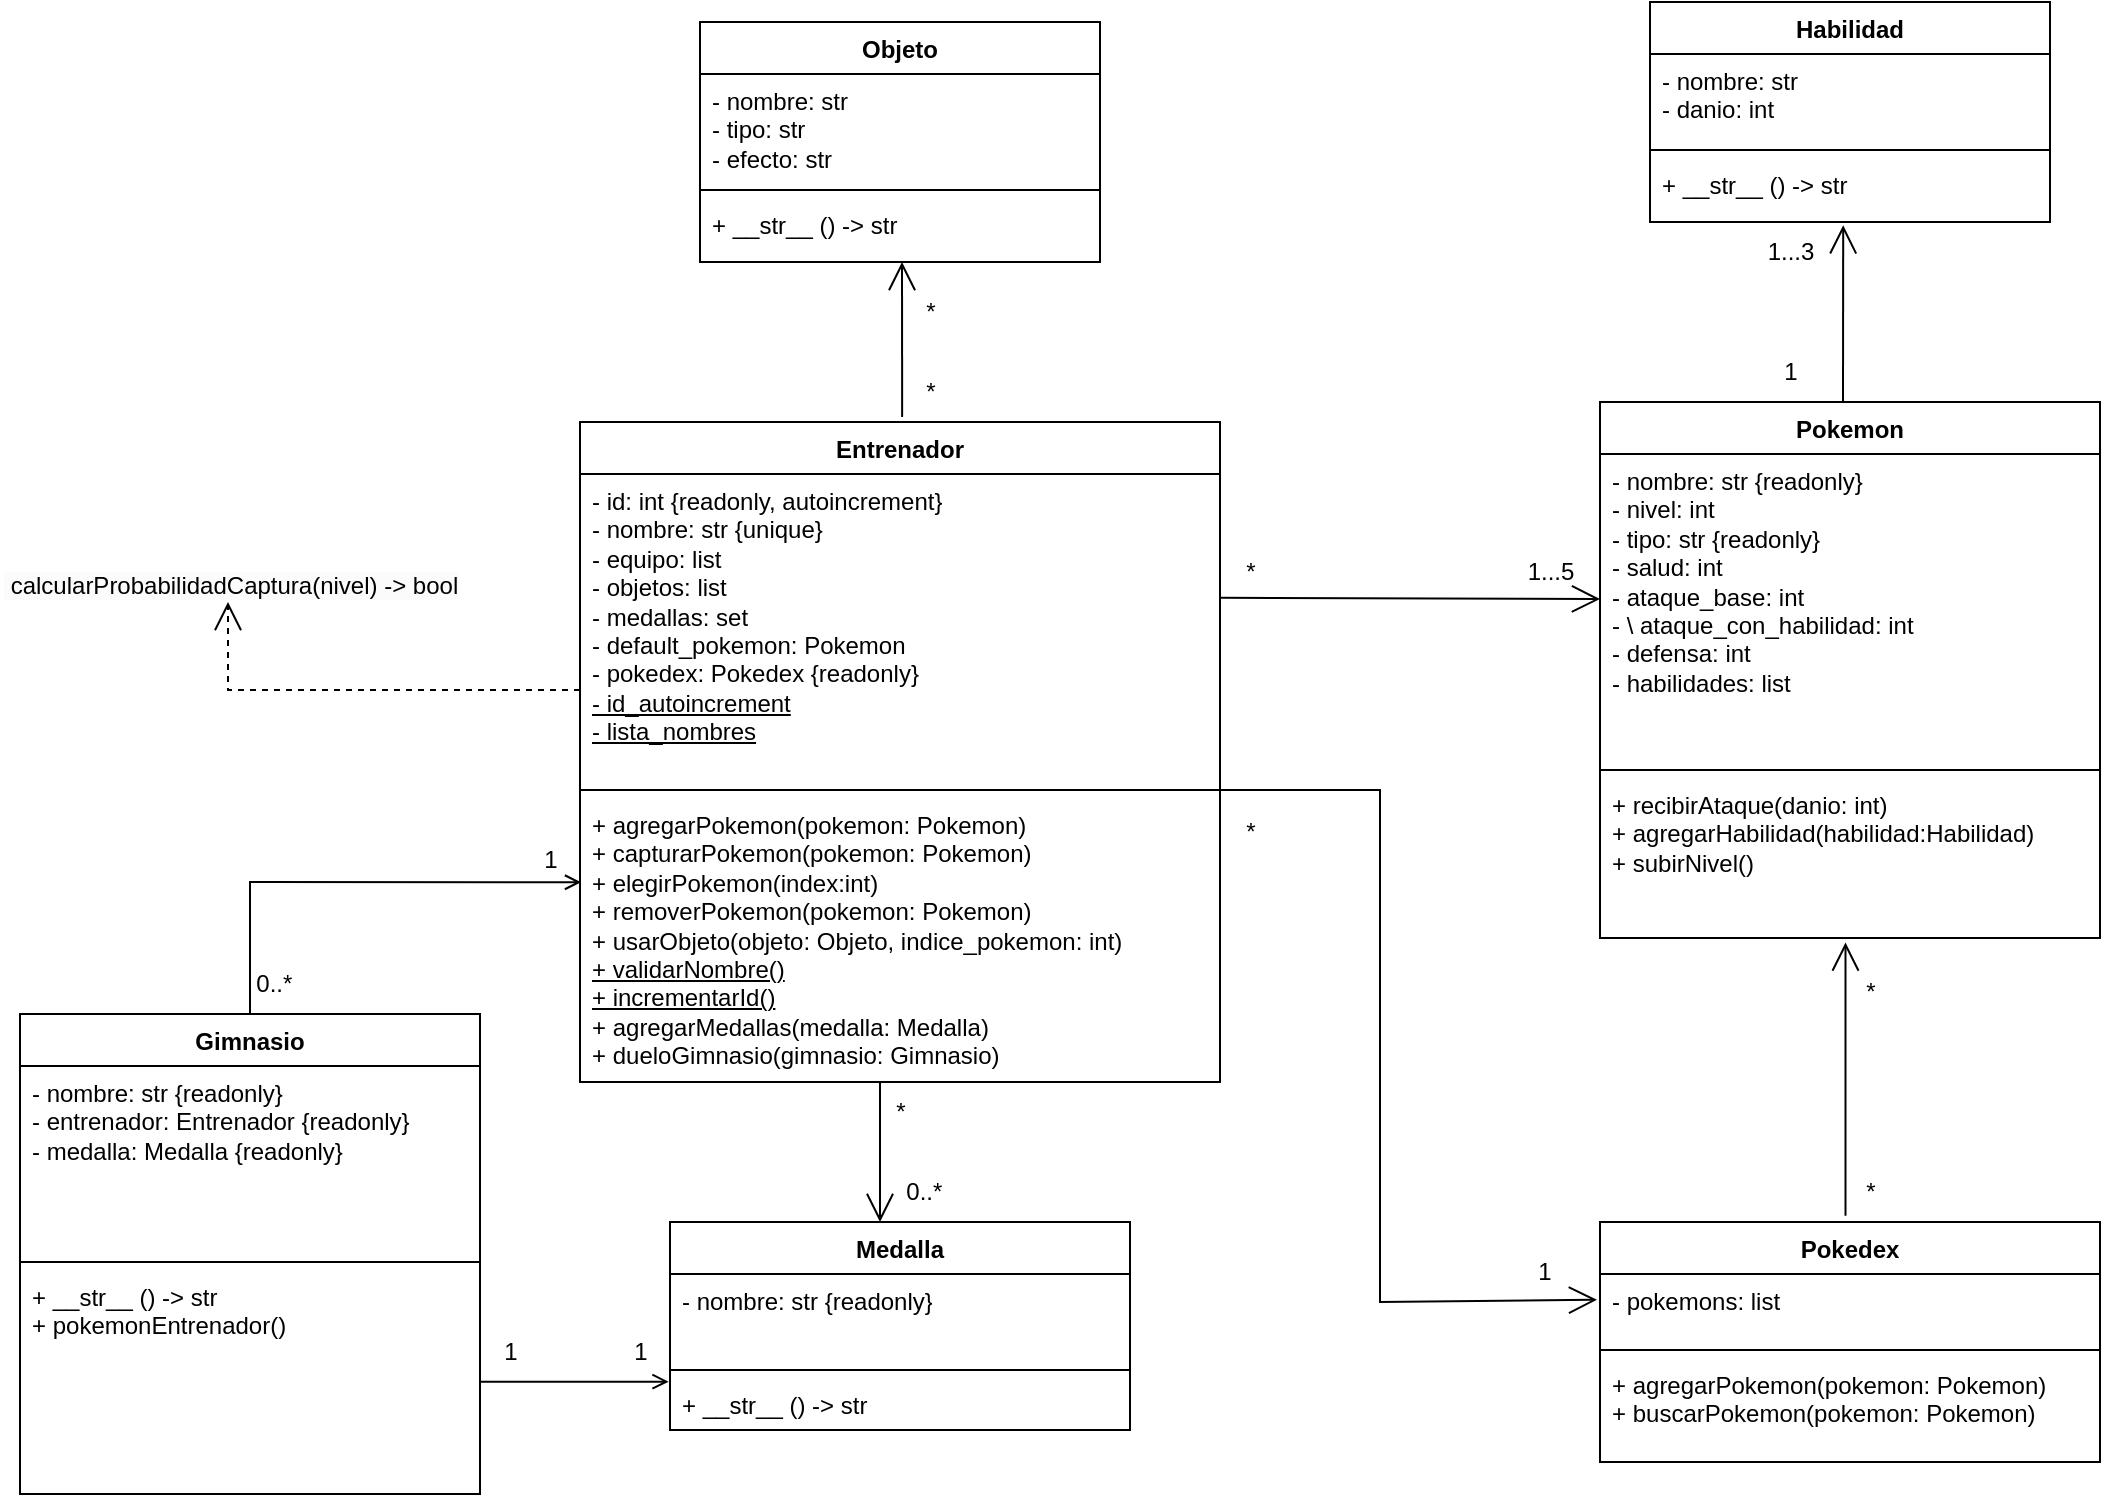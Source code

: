 <mxfile>
    <diagram name="Página-1" id="fg697A6MTHWbqzjaUPer">
        <mxGraphModel dx="614" dy="563" grid="1" gridSize="10" guides="1" tooltips="1" connect="1" arrows="1" fold="1" page="1" pageScale="1" pageWidth="827" pageHeight="1169" math="0" shadow="0">
            <root>
                <mxCell id="0"/>
                <mxCell id="1" parent="0"/>
                <mxCell id="55MPb7F4AEdg9HZ-oGf9-1" value="Entrenador" style="swimlane;fontStyle=1;align=center;verticalAlign=top;childLayout=stackLayout;horizontal=1;startSize=26;horizontalStack=0;resizeParent=1;resizeParentMax=0;resizeLast=0;collapsible=1;marginBottom=0;whiteSpace=wrap;html=1;" parent="1" vertex="1">
                    <mxGeometry x="330" y="350" width="320" height="330" as="geometry"/>
                </mxCell>
                <mxCell id="55MPb7F4AEdg9HZ-oGf9-2" value="- id: int {readonly, autoincrement}&lt;div&gt;- nombre: str {unique}&lt;/div&gt;&lt;div&gt;- equipo: list&lt;/div&gt;&lt;div&gt;- objetos: list&lt;/div&gt;&lt;div&gt;- medallas: set&lt;/div&gt;&lt;div&gt;- default_pokemon: Pokemon&lt;/div&gt;&lt;div&gt;- pokedex: Pokedex {readonly}&lt;br&gt;&lt;div&gt;&lt;u&gt;- id_autoincrement&lt;/u&gt;&lt;/div&gt;&lt;/div&gt;&lt;div&gt;&lt;u&gt;- lista_nombres&lt;/u&gt;&lt;/div&gt;&lt;div&gt;&lt;u&gt;&lt;br&gt;&lt;/u&gt;&lt;/div&gt;" style="text;strokeColor=none;fillColor=none;align=left;verticalAlign=top;spacingLeft=4;spacingRight=4;overflow=hidden;rotatable=0;points=[[0,0.5],[1,0.5]];portConstraint=eastwest;whiteSpace=wrap;html=1;" parent="55MPb7F4AEdg9HZ-oGf9-1" vertex="1">
                    <mxGeometry y="26" width="320" height="154" as="geometry"/>
                </mxCell>
                <mxCell id="55MPb7F4AEdg9HZ-oGf9-3" value="" style="line;strokeWidth=1;fillColor=none;align=left;verticalAlign=middle;spacingTop=-1;spacingLeft=3;spacingRight=3;rotatable=0;labelPosition=right;points=[];portConstraint=eastwest;strokeColor=inherit;" parent="55MPb7F4AEdg9HZ-oGf9-1" vertex="1">
                    <mxGeometry y="180" width="320" height="8" as="geometry"/>
                </mxCell>
                <mxCell id="55MPb7F4AEdg9HZ-oGf9-4" value="+ agregarPokemon(pokemon: Pokemon)&lt;div&gt;+ capturarPokemon(pokemon: Pokemon)&lt;br&gt;&lt;div&gt;+ elegirPokemon(index:int)&lt;/div&gt;&lt;div&gt;+ removerPokemon(pokemon: Pokemon)&lt;/div&gt;&lt;div&gt;+ usarObjeto(objeto: Objeto, indice_pokemon: int)&lt;/div&gt;&lt;div&gt;&lt;u&gt;+ validarNombre()&lt;/u&gt;&lt;/div&gt;&lt;div&gt;&lt;u&gt;+ incrementarId()&lt;/u&gt;&lt;/div&gt;&lt;/div&gt;&lt;div&gt;+ agregarMedallas(medalla: Medalla)&lt;/div&gt;&lt;div&gt;+ dueloGimnasio(gimnasio: Gimnasio)&lt;/div&gt;" style="text;strokeColor=none;fillColor=none;align=left;verticalAlign=top;spacingLeft=4;spacingRight=4;overflow=hidden;rotatable=0;points=[[0,0.5],[1,0.5]];portConstraint=eastwest;whiteSpace=wrap;html=1;" parent="55MPb7F4AEdg9HZ-oGf9-1" vertex="1">
                    <mxGeometry y="188" width="320" height="142" as="geometry"/>
                </mxCell>
                <mxCell id="55MPb7F4AEdg9HZ-oGf9-5" value="Pokemon" style="swimlane;fontStyle=1;align=center;verticalAlign=top;childLayout=stackLayout;horizontal=1;startSize=26;horizontalStack=0;resizeParent=1;resizeParentMax=0;resizeLast=0;collapsible=1;marginBottom=0;whiteSpace=wrap;html=1;" parent="1" vertex="1">
                    <mxGeometry x="840" y="340" width="250" height="268" as="geometry"/>
                </mxCell>
                <mxCell id="55MPb7F4AEdg9HZ-oGf9-6" value="- nombre: str {readonly}&lt;div&gt;- nivel: int&lt;/div&gt;&lt;div&gt;- tipo: str {readonly}&lt;/div&gt;&lt;div&gt;- salud: int&lt;/div&gt;&lt;div&gt;- ataque_base: int&lt;/div&gt;&lt;div&gt;- \ ataque_con_habilidad: int&lt;/div&gt;&lt;div&gt;- defensa: int&lt;/div&gt;&lt;div&gt;- habilidades: list&lt;/div&gt;&lt;div&gt;&lt;br&gt;&lt;/div&gt;" style="text;strokeColor=none;fillColor=none;align=left;verticalAlign=top;spacingLeft=4;spacingRight=4;overflow=hidden;rotatable=0;points=[[0,0.5],[1,0.5]];portConstraint=eastwest;whiteSpace=wrap;html=1;" parent="55MPb7F4AEdg9HZ-oGf9-5" vertex="1">
                    <mxGeometry y="26" width="250" height="154" as="geometry"/>
                </mxCell>
                <mxCell id="55MPb7F4AEdg9HZ-oGf9-7" value="" style="line;strokeWidth=1;fillColor=none;align=left;verticalAlign=middle;spacingTop=-1;spacingLeft=3;spacingRight=3;rotatable=0;labelPosition=right;points=[];portConstraint=eastwest;strokeColor=inherit;" parent="55MPb7F4AEdg9HZ-oGf9-5" vertex="1">
                    <mxGeometry y="180" width="250" height="8" as="geometry"/>
                </mxCell>
                <mxCell id="55MPb7F4AEdg9HZ-oGf9-8" value="+ recibirAtaque(danio: int)&amp;nbsp;&lt;div&gt;+ agregarHabilidad(habilidad:Habilidad)&lt;/div&gt;&lt;div&gt;+ subirNivel()&lt;/div&gt;" style="text;strokeColor=none;fillColor=none;align=left;verticalAlign=top;spacingLeft=4;spacingRight=4;overflow=hidden;rotatable=0;points=[[0,0.5],[1,0.5]];portConstraint=eastwest;whiteSpace=wrap;html=1;" parent="55MPb7F4AEdg9HZ-oGf9-5" vertex="1">
                    <mxGeometry y="188" width="250" height="80" as="geometry"/>
                </mxCell>
                <mxCell id="55MPb7F4AEdg9HZ-oGf9-13" value="Pokedex" style="swimlane;fontStyle=1;align=center;verticalAlign=top;childLayout=stackLayout;horizontal=1;startSize=26;horizontalStack=0;resizeParent=1;resizeParentMax=0;resizeLast=0;collapsible=1;marginBottom=0;whiteSpace=wrap;html=1;" parent="1" vertex="1">
                    <mxGeometry x="840" y="750" width="250" height="120" as="geometry">
                        <mxRectangle x="840" y="750" width="90" height="30" as="alternateBounds"/>
                    </mxGeometry>
                </mxCell>
                <mxCell id="55MPb7F4AEdg9HZ-oGf9-14" value="- pokemons: list" style="text;strokeColor=none;fillColor=none;align=left;verticalAlign=top;spacingLeft=4;spacingRight=4;overflow=hidden;rotatable=0;points=[[0,0.5],[1,0.5]];portConstraint=eastwest;whiteSpace=wrap;html=1;" parent="55MPb7F4AEdg9HZ-oGf9-13" vertex="1">
                    <mxGeometry y="26" width="250" height="34" as="geometry"/>
                </mxCell>
                <mxCell id="55MPb7F4AEdg9HZ-oGf9-15" value="" style="line;strokeWidth=1;fillColor=none;align=left;verticalAlign=middle;spacingTop=-1;spacingLeft=3;spacingRight=3;rotatable=0;labelPosition=right;points=[];portConstraint=eastwest;strokeColor=inherit;" parent="55MPb7F4AEdg9HZ-oGf9-13" vertex="1">
                    <mxGeometry y="60" width="250" height="8" as="geometry"/>
                </mxCell>
                <mxCell id="55MPb7F4AEdg9HZ-oGf9-16" value="+ agregarPokemon(pokemon: Pokemon)&lt;div&gt;+ buscarPokemon(pokemon: Pokemon)&lt;/div&gt;" style="text;strokeColor=none;fillColor=none;align=left;verticalAlign=top;spacingLeft=4;spacingRight=4;overflow=hidden;rotatable=0;points=[[0,0.5],[1,0.5]];portConstraint=eastwest;whiteSpace=wrap;html=1;" parent="55MPb7F4AEdg9HZ-oGf9-13" vertex="1">
                    <mxGeometry y="68" width="250" height="52" as="geometry"/>
                </mxCell>
                <mxCell id="55MPb7F4AEdg9HZ-oGf9-17" value="Habilidad" style="swimlane;fontStyle=1;align=center;verticalAlign=top;childLayout=stackLayout;horizontal=1;startSize=26;horizontalStack=0;resizeParent=1;resizeParentMax=0;resizeLast=0;collapsible=1;marginBottom=0;whiteSpace=wrap;html=1;" parent="1" vertex="1">
                    <mxGeometry x="865" y="140" width="200" height="110" as="geometry"/>
                </mxCell>
                <mxCell id="55MPb7F4AEdg9HZ-oGf9-18" value="- nombre: str&lt;div&gt;- danio: int&lt;/div&gt;" style="text;strokeColor=none;fillColor=none;align=left;verticalAlign=top;spacingLeft=4;spacingRight=4;overflow=hidden;rotatable=0;points=[[0,0.5],[1,0.5]];portConstraint=eastwest;whiteSpace=wrap;html=1;" parent="55MPb7F4AEdg9HZ-oGf9-17" vertex="1">
                    <mxGeometry y="26" width="200" height="44" as="geometry"/>
                </mxCell>
                <mxCell id="55MPb7F4AEdg9HZ-oGf9-19" value="" style="line;strokeWidth=1;fillColor=none;align=left;verticalAlign=middle;spacingTop=-1;spacingLeft=3;spacingRight=3;rotatable=0;labelPosition=right;points=[];portConstraint=eastwest;strokeColor=inherit;" parent="55MPb7F4AEdg9HZ-oGf9-17" vertex="1">
                    <mxGeometry y="70" width="200" height="8" as="geometry"/>
                </mxCell>
                <mxCell id="55MPb7F4AEdg9HZ-oGf9-20" value="+ __str__ () -&amp;gt; str" style="text;strokeColor=none;fillColor=none;align=left;verticalAlign=top;spacingLeft=4;spacingRight=4;overflow=hidden;rotatable=0;points=[[0,0.5],[1,0.5]];portConstraint=eastwest;whiteSpace=wrap;html=1;" parent="55MPb7F4AEdg9HZ-oGf9-17" vertex="1">
                    <mxGeometry y="78" width="200" height="32" as="geometry"/>
                </mxCell>
                <mxCell id="55MPb7F4AEdg9HZ-oGf9-21" value="Medalla" style="swimlane;fontStyle=1;align=center;verticalAlign=top;childLayout=stackLayout;horizontal=1;startSize=26;horizontalStack=0;resizeParent=1;resizeParentMax=0;resizeLast=0;collapsible=1;marginBottom=0;whiteSpace=wrap;html=1;" parent="1" vertex="1">
                    <mxGeometry x="375" y="750" width="230" height="104" as="geometry"/>
                </mxCell>
                <mxCell id="55MPb7F4AEdg9HZ-oGf9-22" value="- nombre: str {readonly}&lt;div&gt;&lt;br&gt;&lt;/div&gt;" style="text;strokeColor=none;fillColor=none;align=left;verticalAlign=top;spacingLeft=4;spacingRight=4;overflow=hidden;rotatable=0;points=[[0,0.5],[1,0.5]];portConstraint=eastwest;whiteSpace=wrap;html=1;" parent="55MPb7F4AEdg9HZ-oGf9-21" vertex="1">
                    <mxGeometry y="26" width="230" height="44" as="geometry"/>
                </mxCell>
                <mxCell id="55MPb7F4AEdg9HZ-oGf9-23" value="" style="line;strokeWidth=1;fillColor=none;align=left;verticalAlign=middle;spacingTop=-1;spacingLeft=3;spacingRight=3;rotatable=0;labelPosition=right;points=[];portConstraint=eastwest;strokeColor=inherit;" parent="55MPb7F4AEdg9HZ-oGf9-21" vertex="1">
                    <mxGeometry y="70" width="230" height="8" as="geometry"/>
                </mxCell>
                <mxCell id="55MPb7F4AEdg9HZ-oGf9-24" value="+ __str__ () -&amp;gt; str" style="text;strokeColor=none;fillColor=none;align=left;verticalAlign=top;spacingLeft=4;spacingRight=4;overflow=hidden;rotatable=0;points=[[0,0.5],[1,0.5]];portConstraint=eastwest;whiteSpace=wrap;html=1;" parent="55MPb7F4AEdg9HZ-oGf9-21" vertex="1">
                    <mxGeometry y="78" width="230" height="26" as="geometry"/>
                </mxCell>
                <mxCell id="55MPb7F4AEdg9HZ-oGf9-25" value="Objeto" style="swimlane;fontStyle=1;align=center;verticalAlign=top;childLayout=stackLayout;horizontal=1;startSize=26;horizontalStack=0;resizeParent=1;resizeParentMax=0;resizeLast=0;collapsible=1;marginBottom=0;whiteSpace=wrap;html=1;" parent="1" vertex="1">
                    <mxGeometry x="390" y="150" width="200" height="120" as="geometry"/>
                </mxCell>
                <mxCell id="55MPb7F4AEdg9HZ-oGf9-26" value="- nombre: str&lt;div&gt;- tipo: str&lt;/div&gt;&lt;div&gt;- efecto: str&lt;/div&gt;" style="text;strokeColor=none;fillColor=none;align=left;verticalAlign=top;spacingLeft=4;spacingRight=4;overflow=hidden;rotatable=0;points=[[0,0.5],[1,0.5]];portConstraint=eastwest;whiteSpace=wrap;html=1;" parent="55MPb7F4AEdg9HZ-oGf9-25" vertex="1">
                    <mxGeometry y="26" width="200" height="54" as="geometry"/>
                </mxCell>
                <mxCell id="55MPb7F4AEdg9HZ-oGf9-27" value="" style="line;strokeWidth=1;fillColor=none;align=left;verticalAlign=middle;spacingTop=-1;spacingLeft=3;spacingRight=3;rotatable=0;labelPosition=right;points=[];portConstraint=eastwest;strokeColor=inherit;" parent="55MPb7F4AEdg9HZ-oGf9-25" vertex="1">
                    <mxGeometry y="80" width="200" height="8" as="geometry"/>
                </mxCell>
                <mxCell id="55MPb7F4AEdg9HZ-oGf9-28" value="+ __str__ () -&amp;gt; str" style="text;strokeColor=none;fillColor=none;align=left;verticalAlign=top;spacingLeft=4;spacingRight=4;overflow=hidden;rotatable=0;points=[[0,0.5],[1,0.5]];portConstraint=eastwest;whiteSpace=wrap;html=1;" parent="55MPb7F4AEdg9HZ-oGf9-25" vertex="1">
                    <mxGeometry y="88" width="200" height="32" as="geometry"/>
                </mxCell>
                <mxCell id="55MPb7F4AEdg9HZ-oGf9-41" value="*" style="text;html=1;align=center;verticalAlign=middle;resizable=0;points=[];autosize=1;strokeColor=none;fillColor=none;" parent="1" vertex="1">
                    <mxGeometry x="650" y="410" width="30" height="30" as="geometry"/>
                </mxCell>
                <mxCell id="55MPb7F4AEdg9HZ-oGf9-42" value="1...5" style="text;html=1;align=center;verticalAlign=middle;resizable=0;points=[];autosize=1;strokeColor=none;fillColor=none;" parent="1" vertex="1">
                    <mxGeometry x="790" y="410" width="50" height="30" as="geometry"/>
                </mxCell>
                <mxCell id="55MPb7F4AEdg9HZ-oGf9-43" value="1...3" style="text;html=1;align=center;verticalAlign=middle;resizable=0;points=[];autosize=1;strokeColor=none;fillColor=none;" parent="1" vertex="1">
                    <mxGeometry x="910" y="250" width="50" height="30" as="geometry"/>
                </mxCell>
                <mxCell id="55MPb7F4AEdg9HZ-oGf9-44" value="1" style="text;html=1;align=center;verticalAlign=middle;resizable=0;points=[];autosize=1;strokeColor=none;fillColor=none;" parent="1" vertex="1">
                    <mxGeometry x="920" y="310" width="30" height="30" as="geometry"/>
                </mxCell>
                <mxCell id="55MPb7F4AEdg9HZ-oGf9-45" value="*" style="text;html=1;align=center;verticalAlign=middle;resizable=0;points=[];autosize=1;strokeColor=none;fillColor=none;" parent="1" vertex="1">
                    <mxGeometry x="490" y="280" width="30" height="30" as="geometry"/>
                </mxCell>
                <mxCell id="55MPb7F4AEdg9HZ-oGf9-46" value="*" style="text;html=1;align=center;verticalAlign=middle;resizable=0;points=[];autosize=1;strokeColor=none;fillColor=none;" parent="1" vertex="1">
                    <mxGeometry x="490" y="320" width="30" height="30" as="geometry"/>
                </mxCell>
                <mxCell id="55MPb7F4AEdg9HZ-oGf9-48" value="&amp;nbsp;0..*" style="text;html=1;align=center;verticalAlign=middle;resizable=0;points=[];autosize=1;strokeColor=none;fillColor=none;" parent="1" vertex="1">
                    <mxGeometry x="480" y="720" width="40" height="30" as="geometry"/>
                </mxCell>
                <mxCell id="55MPb7F4AEdg9HZ-oGf9-49" value="*" style="text;html=1;align=center;verticalAlign=middle;resizable=0;points=[];autosize=1;strokeColor=none;fillColor=none;" parent="1" vertex="1">
                    <mxGeometry x="475" y="680" width="30" height="30" as="geometry"/>
                </mxCell>
                <mxCell id="55MPb7F4AEdg9HZ-oGf9-51" value="" style="endArrow=open;endFill=0;endSize=12;html=1;rounded=0;" parent="1" edge="1">
                    <mxGeometry width="160" relative="1" as="geometry">
                        <mxPoint x="480" y="680" as="sourcePoint"/>
                        <mxPoint x="480" y="750" as="targetPoint"/>
                        <Array as="points"/>
                    </mxGeometry>
                </mxCell>
                <mxCell id="55MPb7F4AEdg9HZ-oGf9-53" value="" style="endArrow=open;endFill=1;endSize=12;html=1;rounded=0;entryX=0;entryY=0.471;entryDx=0;entryDy=0;entryPerimeter=0;" parent="1" target="55MPb7F4AEdg9HZ-oGf9-6" edge="1">
                    <mxGeometry width="160" relative="1" as="geometry">
                        <mxPoint x="650" y="437.86" as="sourcePoint"/>
                        <mxPoint x="840" y="440" as="targetPoint"/>
                    </mxGeometry>
                </mxCell>
                <mxCell id="55MPb7F4AEdg9HZ-oGf9-56" value="" style="endArrow=open;endFill=1;endSize=12;html=1;rounded=0;entryX=-0.006;entryY=0.379;entryDx=0;entryDy=0;entryPerimeter=0;" parent="1" target="55MPb7F4AEdg9HZ-oGf9-14" edge="1">
                    <mxGeometry width="160" relative="1" as="geometry">
                        <mxPoint x="650" y="534" as="sourcePoint"/>
                        <mxPoint x="780" y="790" as="targetPoint"/>
                        <Array as="points">
                            <mxPoint x="730" y="534"/>
                            <mxPoint x="730" y="790"/>
                        </Array>
                    </mxGeometry>
                </mxCell>
                <mxCell id="55MPb7F4AEdg9HZ-oGf9-57" value="" style="endArrow=open;endFill=1;endSize=12;html=1;rounded=0;exitX=0.347;exitY=-0.026;exitDx=0;exitDy=0;exitPerimeter=0;entryX=0.347;entryY=1.028;entryDx=0;entryDy=0;entryPerimeter=0;" parent="1" edge="1">
                    <mxGeometry width="160" relative="1" as="geometry">
                        <mxPoint x="962.75" y="746.88" as="sourcePoint"/>
                        <mxPoint x="962.75" y="610.24" as="targetPoint"/>
                    </mxGeometry>
                </mxCell>
                <mxCell id="55MPb7F4AEdg9HZ-oGf9-58" value="*" style="text;html=1;align=center;verticalAlign=middle;resizable=0;points=[];autosize=1;strokeColor=none;fillColor=none;" parent="1" vertex="1">
                    <mxGeometry x="960" y="620" width="30" height="30" as="geometry"/>
                </mxCell>
                <mxCell id="55MPb7F4AEdg9HZ-oGf9-59" value="*" style="text;html=1;align=center;verticalAlign=middle;resizable=0;points=[];autosize=1;strokeColor=none;fillColor=none;" parent="1" vertex="1">
                    <mxGeometry x="960" y="720" width="30" height="30" as="geometry"/>
                </mxCell>
                <mxCell id="55MPb7F4AEdg9HZ-oGf9-60" value="1" style="text;html=1;align=center;verticalAlign=middle;resizable=0;points=[];autosize=1;strokeColor=none;fillColor=none;" parent="1" vertex="1">
                    <mxGeometry x="797" y="760" width="30" height="30" as="geometry"/>
                </mxCell>
                <mxCell id="55MPb7F4AEdg9HZ-oGf9-61" value="*" style="text;html=1;align=center;verticalAlign=middle;resizable=0;points=[];autosize=1;strokeColor=none;fillColor=none;" parent="1" vertex="1">
                    <mxGeometry x="650" y="540" width="30" height="30" as="geometry"/>
                </mxCell>
                <mxCell id="55MPb7F4AEdg9HZ-oGf9-62" value="" style="endArrow=open;endFill=1;endSize=12;html=1;rounded=0;exitX=0.486;exitY=0;exitDx=0;exitDy=0;exitPerimeter=0;entryX=0.578;entryY=1.052;entryDx=0;entryDy=0;entryPerimeter=0;" parent="1" source="55MPb7F4AEdg9HZ-oGf9-5" edge="1">
                    <mxGeometry width="160" relative="1" as="geometry">
                        <mxPoint x="961.75" y="335.712" as="sourcePoint"/>
                        <mxPoint x="961.6" y="251.664" as="targetPoint"/>
                    </mxGeometry>
                </mxCell>
                <mxCell id="55MPb7F4AEdg9HZ-oGf9-63" value="" style="endArrow=open;endFill=1;endSize=12;html=1;rounded=0;entryX=0.45;entryY=1;entryDx=0;entryDy=0;entryPerimeter=0;exitX=0.469;exitY=-0.01;exitDx=0;exitDy=0;exitPerimeter=0;" parent="1" edge="1">
                    <mxGeometry width="160" relative="1" as="geometry">
                        <mxPoint x="491.08" y="347.5" as="sourcePoint"/>
                        <mxPoint x="491.0" y="270" as="targetPoint"/>
                    </mxGeometry>
                </mxCell>
                <mxCell id="55MPb7F4AEdg9HZ-oGf9-65" value="" style="endArrow=open;endSize=12;dashed=1;html=1;rounded=0;exitX=0;exitY=0.701;exitDx=0;exitDy=0;exitPerimeter=0;" parent="1" source="55MPb7F4AEdg9HZ-oGf9-2" edge="1">
                    <mxGeometry width="160" relative="1" as="geometry">
                        <mxPoint x="100" y="470" as="sourcePoint"/>
                        <mxPoint x="154" y="440" as="targetPoint"/>
                        <Array as="points">
                            <mxPoint x="154" y="484"/>
                        </Array>
                    </mxGeometry>
                </mxCell>
                <mxCell id="55MPb7F4AEdg9HZ-oGf9-66" value="&lt;span style=&quot;color: rgb(0, 0, 0); font-family: Helvetica; font-size: 12px; font-style: normal; font-variant-ligatures: normal; font-variant-caps: normal; font-weight: 400; letter-spacing: normal; orphans: 2; text-align: left; text-indent: 0px; text-transform: none; widows: 2; word-spacing: 0px; -webkit-text-stroke-width: 0px; white-space: normal; background-color: rgb(251, 251, 251); text-decoration-thickness: initial; text-decoration-style: initial; text-decoration-color: initial; display: inline !important; float: none;&quot;&gt;&amp;nbsp;calcularProbabilidadCaptura(nivel) -&amp;gt; bool&lt;/span&gt;" style="text;whiteSpace=wrap;html=1;" parent="1" vertex="1">
                    <mxGeometry x="40" y="418" width="270" height="40" as="geometry"/>
                </mxCell>
                <mxCell id="24" style="edgeStyle=none;html=1;endArrow=open;endFill=0;entryX=1.018;entryY=0.871;entryDx=0;entryDy=0;entryPerimeter=0;rounded=0;" parent="1" source="2" target="6" edge="1">
                    <mxGeometry relative="1" as="geometry">
                        <mxPoint x="165" y="520" as="targetPoint"/>
                        <Array as="points">
                            <mxPoint x="165" y="580"/>
                        </Array>
                    </mxGeometry>
                </mxCell>
                <mxCell id="2" value="Gimnasio" style="swimlane;fontStyle=1;align=center;verticalAlign=top;childLayout=stackLayout;horizontal=1;startSize=26;horizontalStack=0;resizeParent=1;resizeParentMax=0;resizeLast=0;collapsible=1;marginBottom=0;whiteSpace=wrap;html=1;" parent="1" vertex="1">
                    <mxGeometry x="50" y="646" width="230" height="240" as="geometry"/>
                </mxCell>
                <mxCell id="3" value="- nombre: str {readonly}&lt;div&gt;- entrenador: Entrenador {readonly}&lt;/div&gt;&lt;div&gt;- medalla: Medalla {readonly}&lt;/div&gt;&lt;div&gt;&lt;br&gt;&lt;/div&gt;" style="text;strokeColor=none;fillColor=none;align=left;verticalAlign=top;spacingLeft=4;spacingRight=4;overflow=hidden;rotatable=0;points=[[0,0.5],[1,0.5]];portConstraint=eastwest;whiteSpace=wrap;html=1;" parent="2" vertex="1">
                    <mxGeometry y="26" width="230" height="94" as="geometry"/>
                </mxCell>
                <mxCell id="4" value="" style="line;strokeWidth=1;fillColor=none;align=left;verticalAlign=middle;spacingTop=-1;spacingLeft=3;spacingRight=3;rotatable=0;labelPosition=right;points=[];portConstraint=eastwest;strokeColor=inherit;" parent="2" vertex="1">
                    <mxGeometry y="120" width="230" height="8" as="geometry"/>
                </mxCell>
                <mxCell id="5" value="+ __str__ () -&amp;gt; str&lt;br&gt;+ pokemonEntrenador()&lt;br&gt;" style="text;strokeColor=none;fillColor=none;align=left;verticalAlign=top;spacingLeft=4;spacingRight=4;overflow=hidden;rotatable=0;points=[[0,0.5],[1,0.5]];portConstraint=eastwest;whiteSpace=wrap;html=1;" parent="2" vertex="1">
                    <mxGeometry y="128" width="230" height="112" as="geometry"/>
                </mxCell>
                <mxCell id="6" value="1" style="text;html=1;align=center;verticalAlign=middle;resizable=0;points=[];autosize=1;strokeColor=none;fillColor=none;" parent="1" vertex="1">
                    <mxGeometry x="300" y="554" width="30" height="30" as="geometry"/>
                </mxCell>
                <mxCell id="7" value="" style="edgeStyle=none;html=1;entryX=-0.003;entryY=0.07;entryDx=0;entryDy=0;entryPerimeter=0;endArrow=open;endFill=0;" parent="1" source="5" target="55MPb7F4AEdg9HZ-oGf9-24" edge="1">
                    <mxGeometry relative="1" as="geometry"/>
                </mxCell>
                <mxCell id="8" value="1" style="text;html=1;align=center;verticalAlign=middle;resizable=0;points=[];autosize=1;strokeColor=none;fillColor=none;" parent="1" vertex="1">
                    <mxGeometry x="345" y="800" width="30" height="30" as="geometry"/>
                </mxCell>
                <mxCell id="9" value="1" style="text;html=1;align=center;verticalAlign=middle;resizable=0;points=[];autosize=1;strokeColor=none;fillColor=none;" parent="1" vertex="1">
                    <mxGeometry x="280" y="800" width="30" height="30" as="geometry"/>
                </mxCell>
                <mxCell id="25" value="&amp;nbsp;0..*" style="text;html=1;align=center;verticalAlign=middle;resizable=0;points=[];autosize=1;strokeColor=none;fillColor=none;" parent="1" vertex="1">
                    <mxGeometry x="155" y="616" width="40" height="30" as="geometry"/>
                </mxCell>
            </root>
        </mxGraphModel>
    </diagram>
</mxfile>